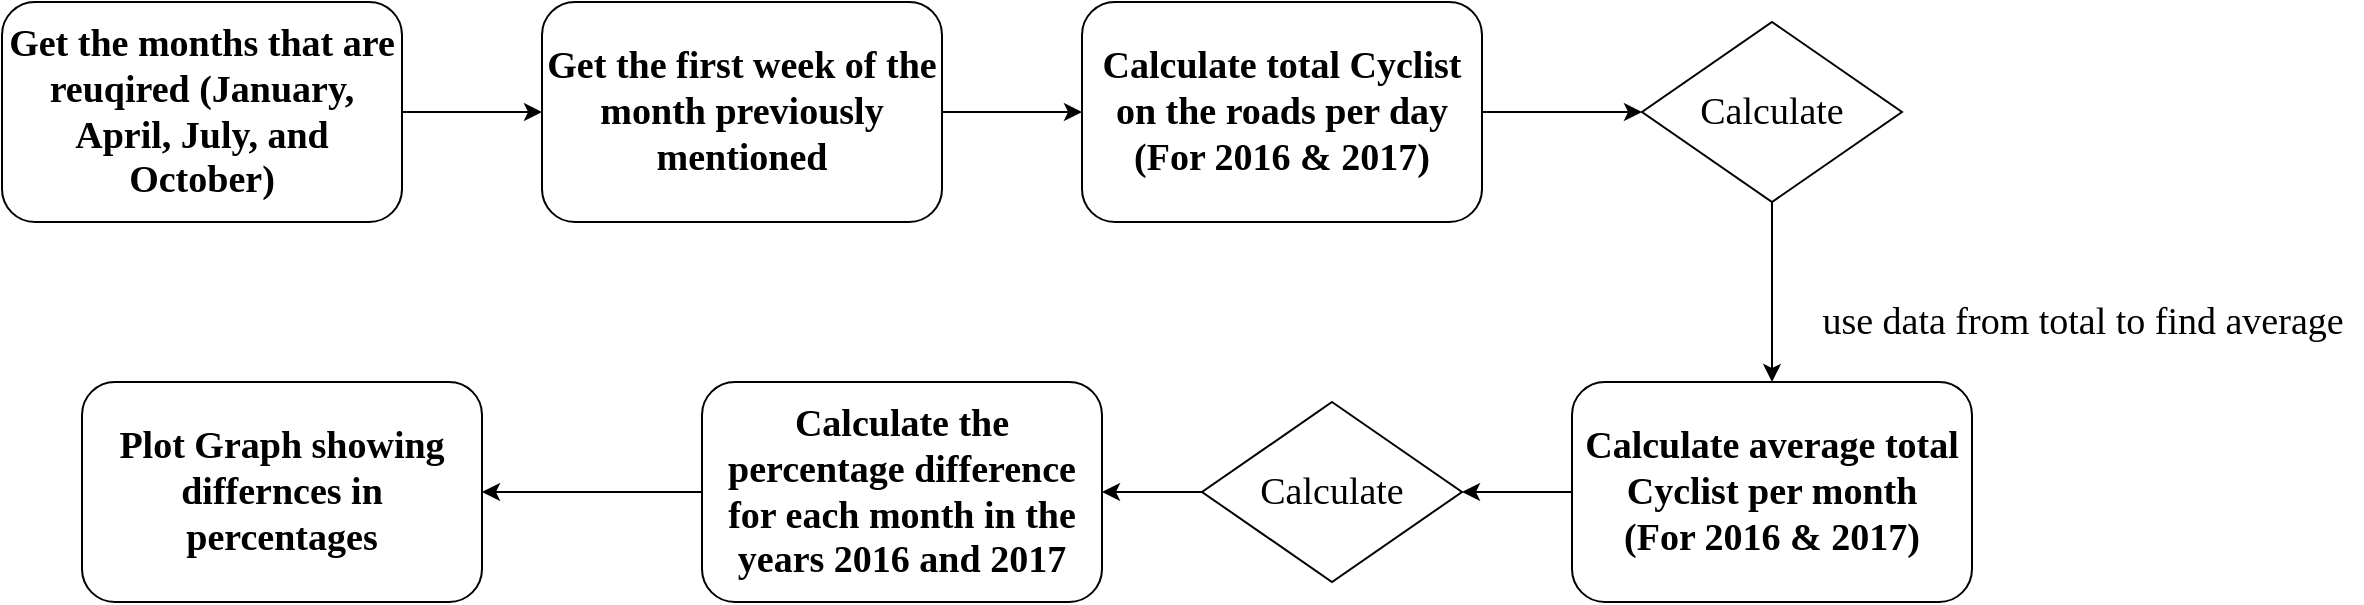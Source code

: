 <mxfile version="16.5.1" type="device"><diagram id="C3fsm5AHtNq5gfbccTXG" name="Page-1"><mxGraphModel dx="1736" dy="1106" grid="1" gridSize="10" guides="1" tooltips="1" connect="1" arrows="1" fold="1" page="1" pageScale="1" pageWidth="1100" pageHeight="850" math="0" shadow="0"><root><mxCell id="0"/><mxCell id="1" parent="0"/><mxCell id="jdySXTG79VKonZNIreWK-28" style="edgeStyle=orthogonalEdgeStyle;rounded=0;orthogonalLoop=1;jettySize=auto;html=1;exitX=1;exitY=0.5;exitDx=0;exitDy=0;entryX=0;entryY=0.5;entryDx=0;entryDy=0;fontFamily=Times New Roman;fontSize=19;" edge="1" parent="1" source="ML3p5__6NTHJpfJ2UsOH-1" target="jdySXTG79VKonZNIreWK-9"><mxGeometry relative="1" as="geometry"/></mxCell><mxCell id="ML3p5__6NTHJpfJ2UsOH-1" value="&lt;b&gt;&lt;font face=&quot;Times New Roman&quot; style=&quot;font-size: 19px&quot;&gt;Calculate total Cyclist on the roads per day (For 2016 &amp;amp; 2017)&lt;/font&gt;&lt;/b&gt;" style="rounded=1;whiteSpace=wrap;html=1;" parent="1" vertex="1"><mxGeometry x="730" y="200" width="200" height="110" as="geometry"/></mxCell><mxCell id="jdySXTG79VKonZNIreWK-30" style="edgeStyle=orthogonalEdgeStyle;rounded=0;orthogonalLoop=1;jettySize=auto;html=1;exitX=0;exitY=0.5;exitDx=0;exitDy=0;entryX=1;entryY=0.5;entryDx=0;entryDy=0;fontFamily=Times New Roman;fontSize=19;" edge="1" parent="1" source="jdySXTG79VKonZNIreWK-1" target="jdySXTG79VKonZNIreWK-14"><mxGeometry relative="1" as="geometry"/></mxCell><mxCell id="jdySXTG79VKonZNIreWK-1" value="&lt;b&gt;&lt;font face=&quot;Times New Roman&quot; style=&quot;font-size: 19px&quot;&gt;Calculate average total Cyclist per month &lt;br&gt;(For 2016 &amp;amp; 2017)&lt;/font&gt;&lt;/b&gt;" style="rounded=1;whiteSpace=wrap;html=1;" vertex="1" parent="1"><mxGeometry x="975" y="390" width="200" height="110" as="geometry"/></mxCell><mxCell id="jdySXTG79VKonZNIreWK-22" style="edgeStyle=orthogonalEdgeStyle;rounded=0;orthogonalLoop=1;jettySize=auto;html=1;exitX=0;exitY=0.5;exitDx=0;exitDy=0;entryX=1;entryY=0.5;entryDx=0;entryDy=0;fontFamily=Times New Roman;fontSize=19;" edge="1" parent="1" source="jdySXTG79VKonZNIreWK-4" target="jdySXTG79VKonZNIreWK-6"><mxGeometry relative="1" as="geometry"/></mxCell><mxCell id="jdySXTG79VKonZNIreWK-4" value="&lt;b&gt;&lt;font face=&quot;Times New Roman&quot; style=&quot;font-size: 19px&quot;&gt;Calculate the percentage difference for each month in the years 2016 and 2017&lt;/font&gt;&lt;/b&gt;" style="rounded=1;whiteSpace=wrap;html=1;" vertex="1" parent="1"><mxGeometry x="540" y="390" width="200" height="110" as="geometry"/></mxCell><mxCell id="jdySXTG79VKonZNIreWK-6" value="&lt;b&gt;&lt;font face=&quot;Times New Roman&quot; style=&quot;font-size: 19px&quot;&gt;Plot Graph showing differnces in percentages&lt;/font&gt;&lt;/b&gt;" style="rounded=1;whiteSpace=wrap;html=1;" vertex="1" parent="1"><mxGeometry x="230" y="390" width="200" height="110" as="geometry"/></mxCell><mxCell id="jdySXTG79VKonZNIreWK-29" style="edgeStyle=orthogonalEdgeStyle;rounded=0;orthogonalLoop=1;jettySize=auto;html=1;exitX=0.5;exitY=1;exitDx=0;exitDy=0;fontFamily=Times New Roman;fontSize=19;entryX=0.5;entryY=0;entryDx=0;entryDy=0;" edge="1" parent="1" source="jdySXTG79VKonZNIreWK-9" target="jdySXTG79VKonZNIreWK-1"><mxGeometry relative="1" as="geometry"><mxPoint x="1076" y="360" as="targetPoint"/></mxGeometry></mxCell><mxCell id="jdySXTG79VKonZNIreWK-9" value="Calculate" style="rhombus;whiteSpace=wrap;html=1;fontFamily=Times New Roman;fontSize=19;" vertex="1" parent="1"><mxGeometry x="1010" y="210" width="130" height="90" as="geometry"/></mxCell><mxCell id="jdySXTG79VKonZNIreWK-19" style="edgeStyle=orthogonalEdgeStyle;rounded=0;orthogonalLoop=1;jettySize=auto;html=1;exitX=0;exitY=0.5;exitDx=0;exitDy=0;entryX=1;entryY=0.5;entryDx=0;entryDy=0;fontFamily=Times New Roman;fontSize=19;" edge="1" parent="1" source="jdySXTG79VKonZNIreWK-14" target="jdySXTG79VKonZNIreWK-4"><mxGeometry relative="1" as="geometry"/></mxCell><mxCell id="jdySXTG79VKonZNIreWK-14" value="Calculate" style="rhombus;whiteSpace=wrap;html=1;fontFamily=Times New Roman;fontSize=19;" vertex="1" parent="1"><mxGeometry x="790" y="400" width="130" height="90" as="geometry"/></mxCell><mxCell id="jdySXTG79VKonZNIreWK-21" value="use data from total to find average" style="text;html=1;align=center;verticalAlign=middle;resizable=0;points=[];autosize=1;strokeColor=none;fillColor=none;fontSize=19;fontFamily=Times New Roman;" vertex="1" parent="1"><mxGeometry x="1090" y="345" width="280" height="30" as="geometry"/></mxCell><mxCell id="jdySXTG79VKonZNIreWK-26" style="edgeStyle=orthogonalEdgeStyle;rounded=0;orthogonalLoop=1;jettySize=auto;html=1;exitX=1;exitY=0.5;exitDx=0;exitDy=0;entryX=0;entryY=0.5;entryDx=0;entryDy=0;fontFamily=Times New Roman;fontSize=19;" edge="1" parent="1" source="jdySXTG79VKonZNIreWK-23" target="jdySXTG79VKonZNIreWK-25"><mxGeometry relative="1" as="geometry"/></mxCell><mxCell id="jdySXTG79VKonZNIreWK-23" value="&lt;b&gt;&lt;font face=&quot;Times New Roman&quot; style=&quot;font-size: 19px&quot;&gt;Get the months that are reuqired (January, April, July, and October)&lt;/font&gt;&lt;/b&gt;" style="rounded=1;whiteSpace=wrap;html=1;" vertex="1" parent="1"><mxGeometry x="190" y="200" width="200" height="110" as="geometry"/></mxCell><mxCell id="jdySXTG79VKonZNIreWK-27" style="edgeStyle=orthogonalEdgeStyle;rounded=0;orthogonalLoop=1;jettySize=auto;html=1;exitX=1;exitY=0.5;exitDx=0;exitDy=0;entryX=0;entryY=0.5;entryDx=0;entryDy=0;fontFamily=Times New Roman;fontSize=19;" edge="1" parent="1" source="jdySXTG79VKonZNIreWK-25" target="ML3p5__6NTHJpfJ2UsOH-1"><mxGeometry relative="1" as="geometry"/></mxCell><mxCell id="jdySXTG79VKonZNIreWK-25" value="&lt;b&gt;&lt;font face=&quot;Times New Roman&quot; style=&quot;font-size: 19px&quot;&gt;Get the first week of the month previously mentioned&lt;/font&gt;&lt;/b&gt;" style="rounded=1;whiteSpace=wrap;html=1;" vertex="1" parent="1"><mxGeometry x="460" y="200" width="200" height="110" as="geometry"/></mxCell></root></mxGraphModel></diagram></mxfile>